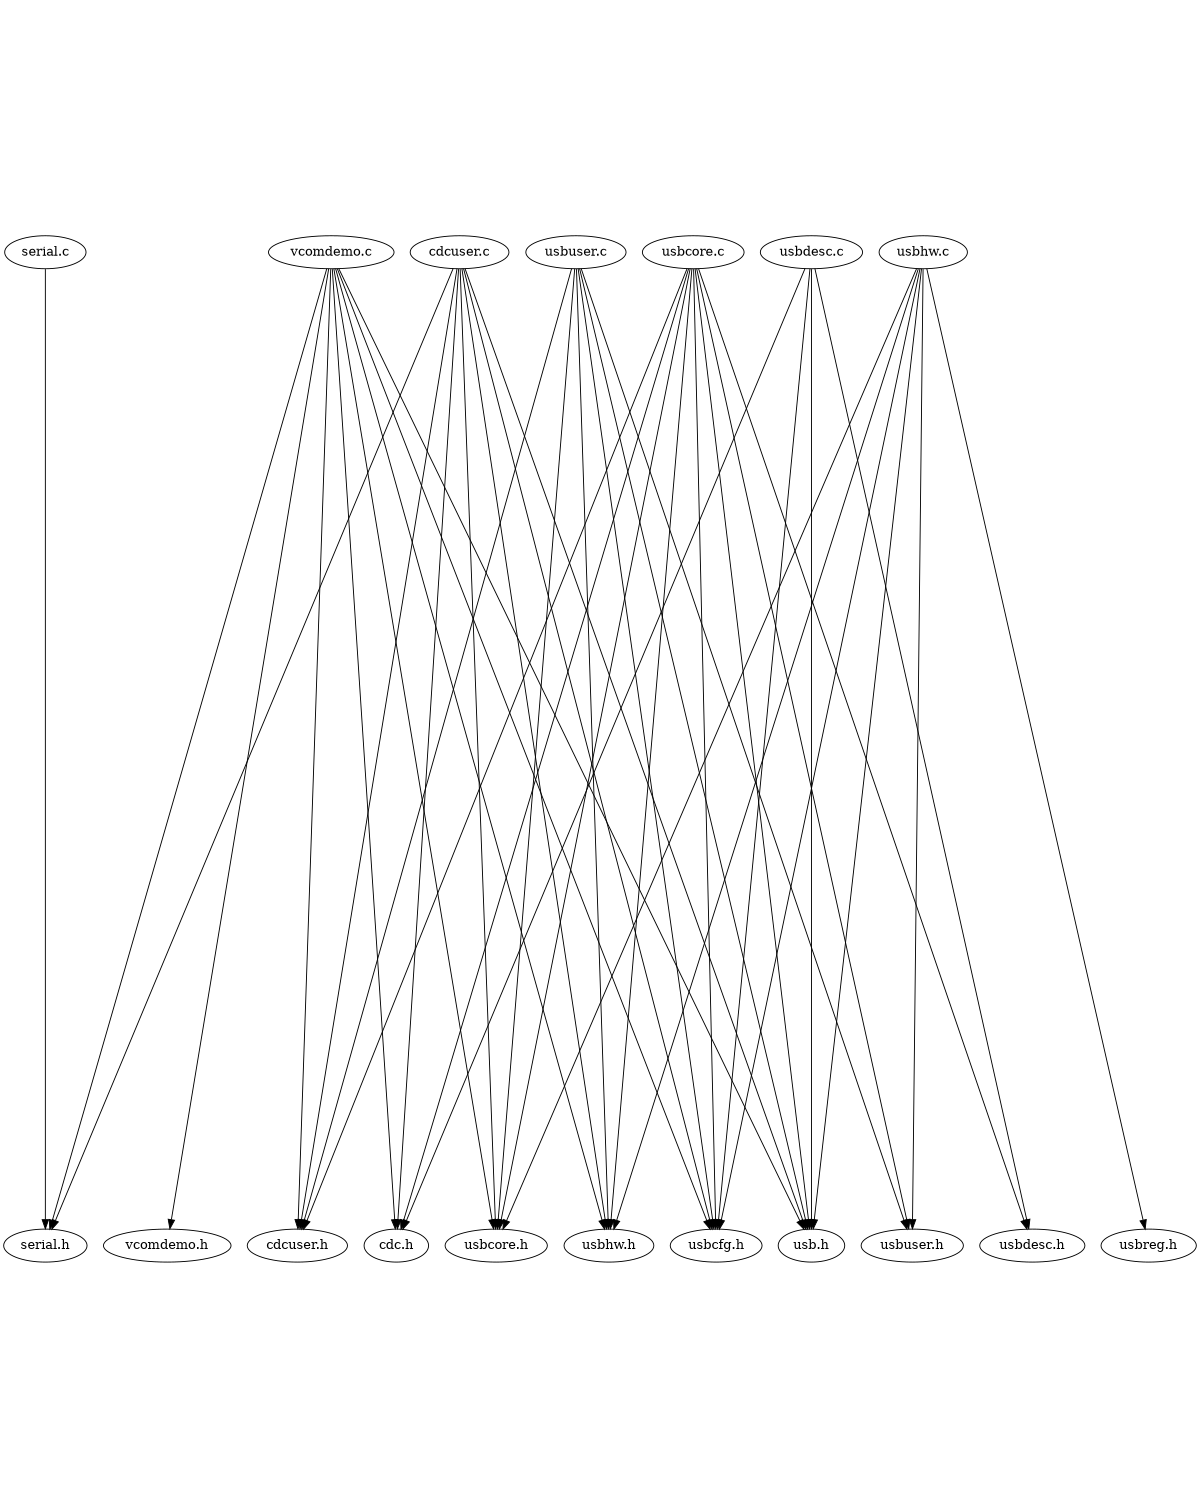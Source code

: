 digraph "source tree" {
    overlap=scale;
    size="8,10";
    ratio="fill";
    fontsize="16";
    fontname="Helvetica";
	clusterrank="local";
	"serial.c" -> "serial.h"
	"cdcuser.c" -> "usbcfg.h"
	"usbhw.c" -> "usbcore.h"
	"vcomdemo.c" -> "usbcore.h"
	"usbuser.c" -> "usbcore.h"
	"usbcore.c" -> "cdcuser.h"
	"usbhw.c" -> "usb.h"
	"usbuser.c" -> "usbhw.h"
	"vcomdemo.c" -> "cdcuser.h"
	"usbhw.c" -> "usbuser.h"
	"usbcore.c" -> "usbcfg.h"
	"usbdesc.c" -> "cdc.h"
	"cdcuser.c" -> "usbhw.h"
	"usbuser.c" -> "usbuser.h"
	"vcomdemo.c" -> "usb.h"
	"cdcuser.c" -> "serial.h"
	"usbcore.c" -> "usbcore.h"
	"vcomdemo.c" -> "usbcfg.h"
	"vcomdemo.c" -> "cdc.h"
	"usbdesc.c" -> "usbdesc.h"
	"usbcore.c" -> "usbdesc.h"
	"usbdesc.c" -> "usb.h"
	"cdcuser.c" -> "cdcuser.h"
	"usbcore.c" -> "usbhw.h"
	"usbuser.c" -> "usb.h"
	"usbdesc.c" -> "usbcfg.h"
	"vcomdemo.c" -> "usbhw.h"
	"usbuser.c" -> "cdcuser.h"
	"usbcore.c" -> "usb.h"
	"usbcore.c" -> "cdc.h"
	"usbcore.c" -> "usbuser.h"
	"vcomdemo.c" -> "vcomdemo.h"
	"usbhw.c" -> "usbcfg.h"
	"cdcuser.c" -> "usbcore.h"
	"cdcuser.c" -> "usb.h"
	"cdcuser.c" -> "cdc.h"
	"usbhw.c" -> "usbhw.h"
	"usbuser.c" -> "usbcfg.h"
	"usbhw.c" -> "usbreg.h"
	"vcomdemo.c" -> "serial.h"
}
